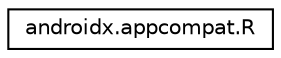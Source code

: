 digraph "Graphical Class Hierarchy"
{
 // LATEX_PDF_SIZE
  edge [fontname="Helvetica",fontsize="10",labelfontname="Helvetica",labelfontsize="10"];
  node [fontname="Helvetica",fontsize="10",shape=record];
  rankdir="LR";
  Node0 [label="androidx.appcompat.R",height=0.2,width=0.4,color="black", fillcolor="white", style="filled",URL="$classandroidx_1_1appcompat_1_1_r.html",tooltip=" "];
}
